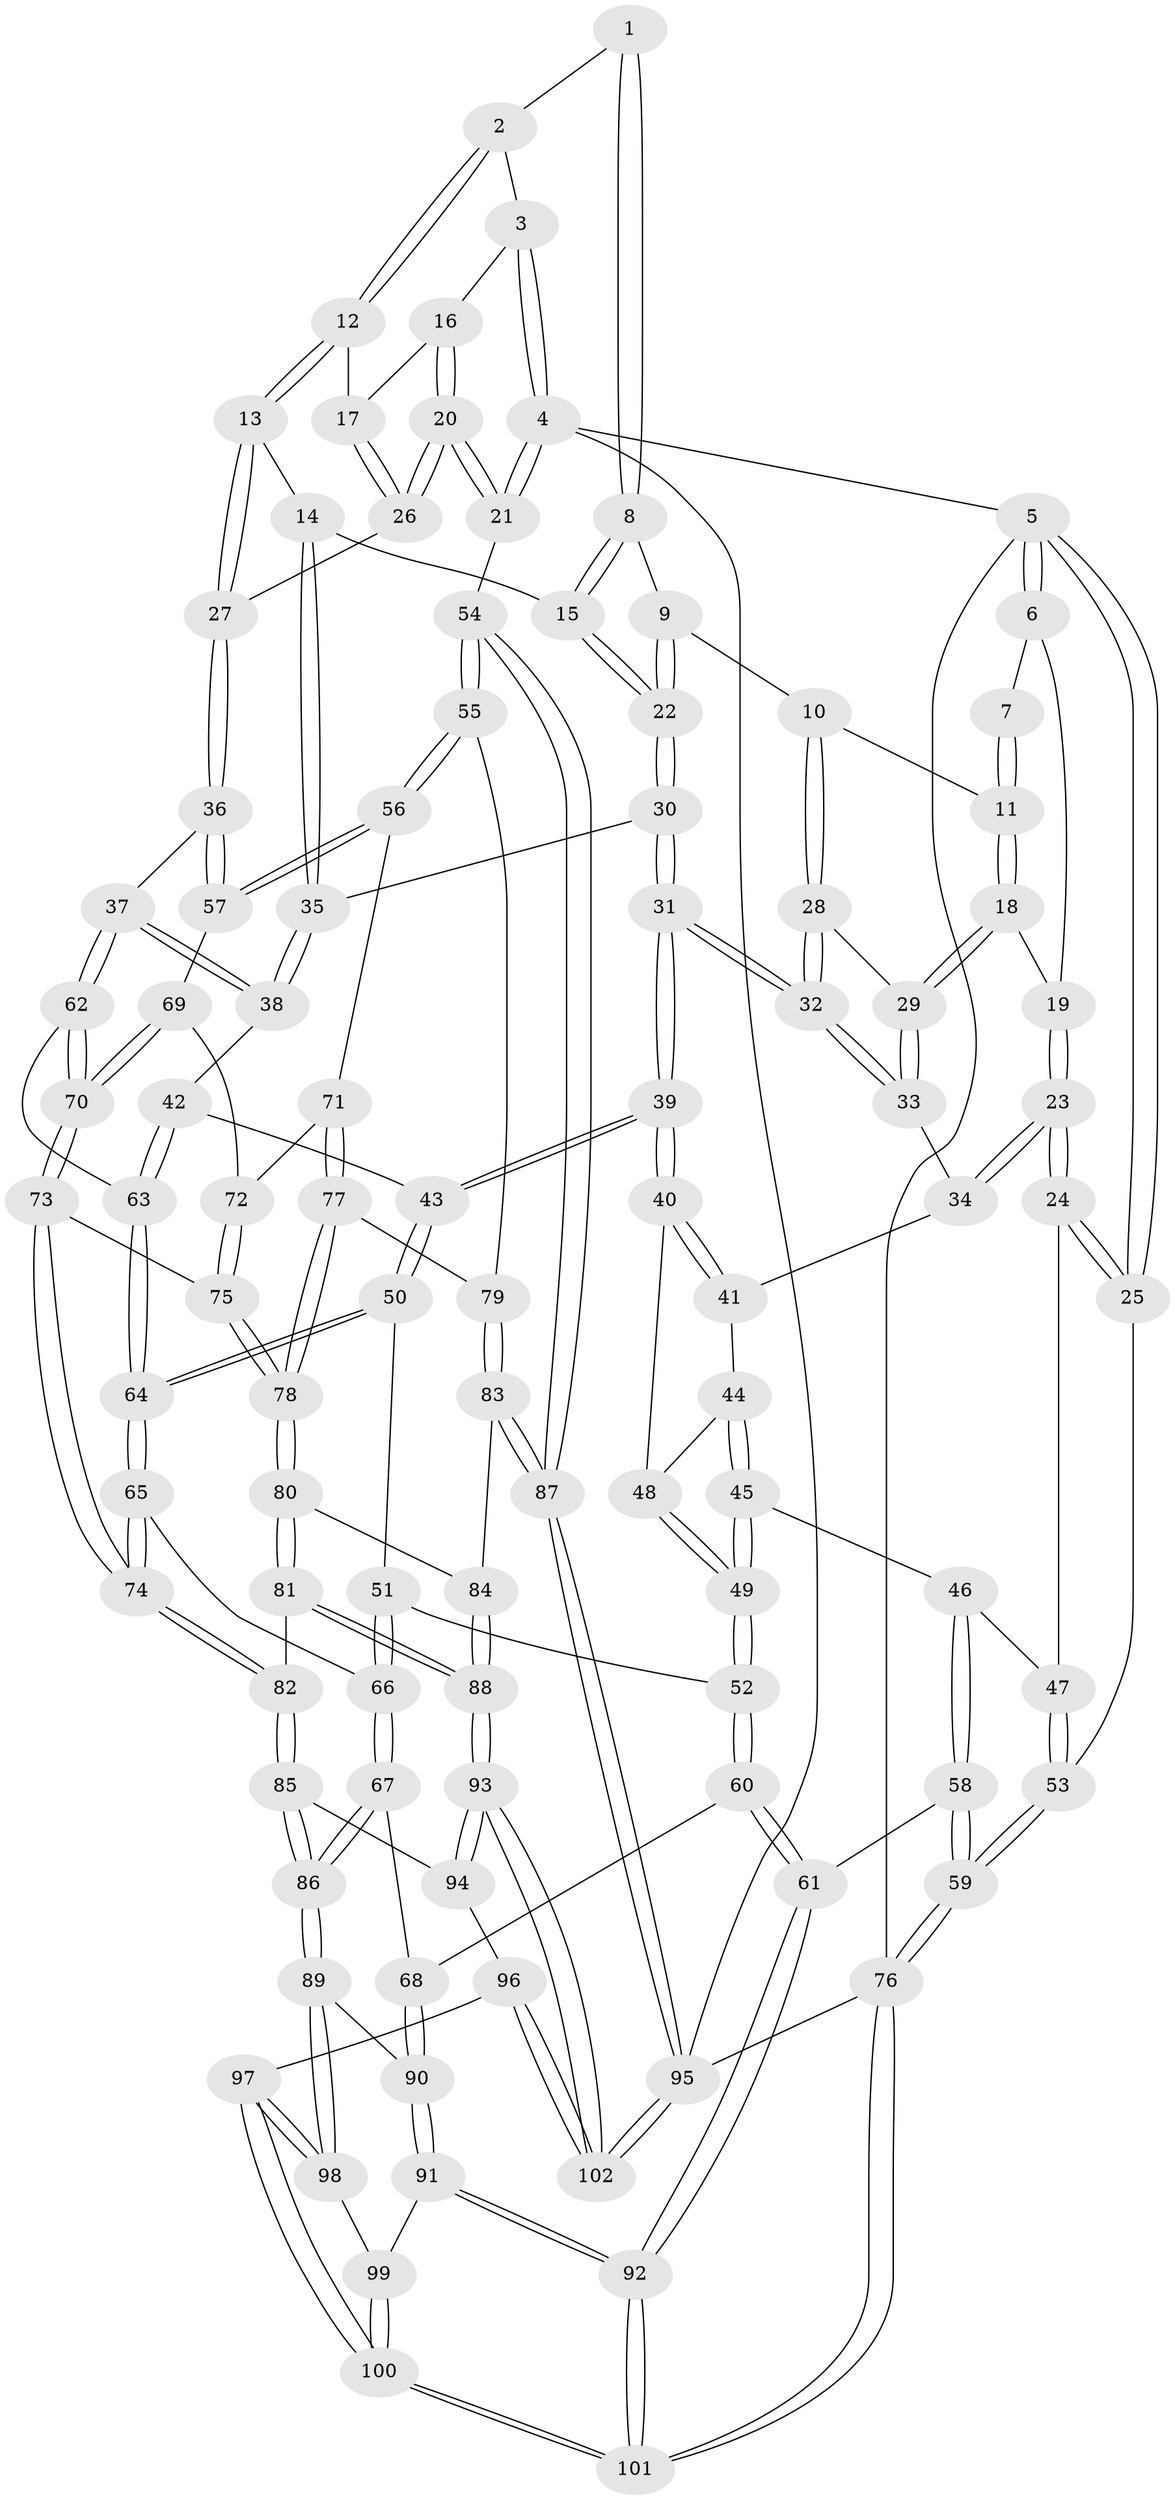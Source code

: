 // Generated by graph-tools (version 1.1) at 2025/51/03/09/25 03:51:03]
// undirected, 102 vertices, 252 edges
graph export_dot {
graph [start="1"]
  node [color=gray90,style=filled];
  1 [pos="+0.5603976807578855+0"];
  2 [pos="+0.8011754467319758+0"];
  3 [pos="+0.8138595277376721+0"];
  4 [pos="+1+0"];
  5 [pos="+0+0"];
  6 [pos="+0+0"];
  7 [pos="+0.1602255383332531+0"];
  8 [pos="+0.5212899251138837+0"];
  9 [pos="+0.40476932551599143+0.0803042615942269"];
  10 [pos="+0.3692664011347515+0.09821934827219855"];
  11 [pos="+0.27904541766663576+0.0554631080057163"];
  12 [pos="+0.7321075832832259+0.09738718636249959"];
  13 [pos="+0.6966778836114176+0.16453423568978362"];
  14 [pos="+0.6215134343369939+0.15402424991912428"];
  15 [pos="+0.5634481530704688+0.09716216669005935"];
  16 [pos="+0.8853493553122878+0.03751838175615878"];
  17 [pos="+0.8334850251039998+0.13331453639827653"];
  18 [pos="+0.2086962435649518+0.13953305563811122"];
  19 [pos="+0.10318763120556516+0.08180908475639118"];
  20 [pos="+1+0.29220314232813865"];
  21 [pos="+1+0.32748271555920616"];
  22 [pos="+0.483936961251545+0.1934359584120207"];
  23 [pos="+0.03380689421023408+0.22774308566157972"];
  24 [pos="+0.0070420671415690915+0.24395567727216302"];
  25 [pos="+0+0.2792795148257849"];
  26 [pos="+0.8473057587108475+0.27542246196832393"];
  27 [pos="+0.7757243200935001+0.2908396049510098"];
  28 [pos="+0.3563424664711079+0.20056312715926433"];
  29 [pos="+0.21015035796416015+0.1515494150391465"];
  30 [pos="+0.4760337793852305+0.22193930730853548"];
  31 [pos="+0.382308007858975+0.2741469986503247"];
  32 [pos="+0.3689854808010647+0.25288059896604204"];
  33 [pos="+0.18829998089320205+0.2282616515073791"];
  34 [pos="+0.18730070282853345+0.22944117627132807"];
  35 [pos="+0.5673458775116271+0.2583583042263936"];
  36 [pos="+0.7259452949688254+0.35251711959598314"];
  37 [pos="+0.6584465775653653+0.37382219062992245"];
  38 [pos="+0.586543546086546+0.3148221949888801"];
  39 [pos="+0.38097540305071337+0.2974893541296539"];
  40 [pos="+0.32600181066388084+0.30944479657872764"];
  41 [pos="+0.19201494539203012+0.2608536788942535"];
  42 [pos="+0.42179115665923034+0.3544481751593317"];
  43 [pos="+0.3974066534731542+0.34200556552344796"];
  44 [pos="+0.19123425495058666+0.3088622656992521"];
  45 [pos="+0.17107058143290976+0.36444079237259275"];
  46 [pos="+0.1388727184910971+0.371181542037341"];
  47 [pos="+0.1241828820355539+0.36004106646463435"];
  48 [pos="+0.29752189790421396+0.32039581127798794"];
  49 [pos="+0.21648612747921667+0.3995531735458338"];
  50 [pos="+0.3560107940209561+0.40337993852846254"];
  51 [pos="+0.29784983543308347+0.4245270964647492"];
  52 [pos="+0.23374895721152777+0.4262294298461058"];
  53 [pos="+0+0.43932562828325494"];
  54 [pos="+1+0.5747338203994923"];
  55 [pos="+1+0.5755255619469497"];
  56 [pos="+0.9082875260068914+0.5601286100310725"];
  57 [pos="+0.8284087753507837+0.5358894691307363"];
  58 [pos="+0+0.6870757821468849"];
  59 [pos="+0+0.7079293504713696"];
  60 [pos="+0.16627988715999195+0.6662331309770693"];
  61 [pos="+0.05822076764435156+0.6860913320802545"];
  62 [pos="+0.5601815463703442+0.5326094802485258"];
  63 [pos="+0.5564535406122963+0.5322134518685837"];
  64 [pos="+0.3903909535809044+0.5916490030522511"];
  65 [pos="+0.3602896829011497+0.6176714304226825"];
  66 [pos="+0.31597403823897585+0.6483733044630827"];
  67 [pos="+0.28716088176210125+0.6732704375589315"];
  68 [pos="+0.26701503804113286+0.6772798465148221"];
  69 [pos="+0.7766277594221116+0.5587934534034864"];
  70 [pos="+0.5923617426392542+0.5716306626136402"];
  71 [pos="+0.7833128940187976+0.6878978851479481"];
  72 [pos="+0.7478420335366212+0.6598004476037894"];
  73 [pos="+0.6098850421539098+0.6589850149805834"];
  74 [pos="+0.5853445412683197+0.7492787077212785"];
  75 [pos="+0.6893200115190795+0.6770888665546239"];
  76 [pos="+0+1"];
  77 [pos="+0.7887304426614831+0.7354102418936049"];
  78 [pos="+0.761982870894729+0.7605599515063006"];
  79 [pos="+0.8041766593272767+0.7352341118876379"];
  80 [pos="+0.7599381703461978+0.7657605793927369"];
  81 [pos="+0.6334657847410106+0.8009153688215841"];
  82 [pos="+0.5830943954327062+0.7662630753129747"];
  83 [pos="+0.9898287681594516+0.8621575647121867"];
  84 [pos="+0.7654520777070021+0.7790595674648748"];
  85 [pos="+0.4918130440554731+0.8246273771907223"];
  86 [pos="+0.47651912285891157+0.8256500430238978"];
  87 [pos="+1+1"];
  88 [pos="+0.8000571328974866+1"];
  89 [pos="+0.46746836169808276+0.8388151574668099"];
  90 [pos="+0.3034134369768323+0.8846305951353728"];
  91 [pos="+0.3011606898483525+0.9118007733982827"];
  92 [pos="+0.2502567878163025+0.9663378190956864"];
  93 [pos="+0.8270087907900027+1"];
  94 [pos="+0.49444616479378095+0.8292502338288623"];
  95 [pos="+1+1"];
  96 [pos="+0.5621220206758466+1"];
  97 [pos="+0.5430889140270321+1"];
  98 [pos="+0.44069407494231766+0.8934491396657336"];
  99 [pos="+0.38647176330862965+0.9347679712465496"];
  100 [pos="+0.3924276798201372+1"];
  101 [pos="+0.171886599248957+1"];
  102 [pos="+0.8299486930005019+1"];
  1 -- 2;
  1 -- 8;
  1 -- 8;
  2 -- 3;
  2 -- 12;
  2 -- 12;
  3 -- 4;
  3 -- 4;
  3 -- 16;
  4 -- 5;
  4 -- 21;
  4 -- 21;
  4 -- 95;
  5 -- 6;
  5 -- 6;
  5 -- 25;
  5 -- 25;
  5 -- 76;
  6 -- 7;
  6 -- 19;
  7 -- 11;
  7 -- 11;
  8 -- 9;
  8 -- 15;
  8 -- 15;
  9 -- 10;
  9 -- 22;
  9 -- 22;
  10 -- 11;
  10 -- 28;
  10 -- 28;
  11 -- 18;
  11 -- 18;
  12 -- 13;
  12 -- 13;
  12 -- 17;
  13 -- 14;
  13 -- 27;
  13 -- 27;
  14 -- 15;
  14 -- 35;
  14 -- 35;
  15 -- 22;
  15 -- 22;
  16 -- 17;
  16 -- 20;
  16 -- 20;
  17 -- 26;
  17 -- 26;
  18 -- 19;
  18 -- 29;
  18 -- 29;
  19 -- 23;
  19 -- 23;
  20 -- 21;
  20 -- 21;
  20 -- 26;
  20 -- 26;
  21 -- 54;
  22 -- 30;
  22 -- 30;
  23 -- 24;
  23 -- 24;
  23 -- 34;
  23 -- 34;
  24 -- 25;
  24 -- 25;
  24 -- 47;
  25 -- 53;
  26 -- 27;
  27 -- 36;
  27 -- 36;
  28 -- 29;
  28 -- 32;
  28 -- 32;
  29 -- 33;
  29 -- 33;
  30 -- 31;
  30 -- 31;
  30 -- 35;
  31 -- 32;
  31 -- 32;
  31 -- 39;
  31 -- 39;
  32 -- 33;
  32 -- 33;
  33 -- 34;
  34 -- 41;
  35 -- 38;
  35 -- 38;
  36 -- 37;
  36 -- 57;
  36 -- 57;
  37 -- 38;
  37 -- 38;
  37 -- 62;
  37 -- 62;
  38 -- 42;
  39 -- 40;
  39 -- 40;
  39 -- 43;
  39 -- 43;
  40 -- 41;
  40 -- 41;
  40 -- 48;
  41 -- 44;
  42 -- 43;
  42 -- 63;
  42 -- 63;
  43 -- 50;
  43 -- 50;
  44 -- 45;
  44 -- 45;
  44 -- 48;
  45 -- 46;
  45 -- 49;
  45 -- 49;
  46 -- 47;
  46 -- 58;
  46 -- 58;
  47 -- 53;
  47 -- 53;
  48 -- 49;
  48 -- 49;
  49 -- 52;
  49 -- 52;
  50 -- 51;
  50 -- 64;
  50 -- 64;
  51 -- 52;
  51 -- 66;
  51 -- 66;
  52 -- 60;
  52 -- 60;
  53 -- 59;
  53 -- 59;
  54 -- 55;
  54 -- 55;
  54 -- 87;
  54 -- 87;
  55 -- 56;
  55 -- 56;
  55 -- 79;
  56 -- 57;
  56 -- 57;
  56 -- 71;
  57 -- 69;
  58 -- 59;
  58 -- 59;
  58 -- 61;
  59 -- 76;
  59 -- 76;
  60 -- 61;
  60 -- 61;
  60 -- 68;
  61 -- 92;
  61 -- 92;
  62 -- 63;
  62 -- 70;
  62 -- 70;
  63 -- 64;
  63 -- 64;
  64 -- 65;
  64 -- 65;
  65 -- 66;
  65 -- 74;
  65 -- 74;
  66 -- 67;
  66 -- 67;
  67 -- 68;
  67 -- 86;
  67 -- 86;
  68 -- 90;
  68 -- 90;
  69 -- 70;
  69 -- 70;
  69 -- 72;
  70 -- 73;
  70 -- 73;
  71 -- 72;
  71 -- 77;
  71 -- 77;
  72 -- 75;
  72 -- 75;
  73 -- 74;
  73 -- 74;
  73 -- 75;
  74 -- 82;
  74 -- 82;
  75 -- 78;
  75 -- 78;
  76 -- 101;
  76 -- 101;
  76 -- 95;
  77 -- 78;
  77 -- 78;
  77 -- 79;
  78 -- 80;
  78 -- 80;
  79 -- 83;
  79 -- 83;
  80 -- 81;
  80 -- 81;
  80 -- 84;
  81 -- 82;
  81 -- 88;
  81 -- 88;
  82 -- 85;
  82 -- 85;
  83 -- 84;
  83 -- 87;
  83 -- 87;
  84 -- 88;
  84 -- 88;
  85 -- 86;
  85 -- 86;
  85 -- 94;
  86 -- 89;
  86 -- 89;
  87 -- 95;
  87 -- 95;
  88 -- 93;
  88 -- 93;
  89 -- 90;
  89 -- 98;
  89 -- 98;
  90 -- 91;
  90 -- 91;
  91 -- 92;
  91 -- 92;
  91 -- 99;
  92 -- 101;
  92 -- 101;
  93 -- 94;
  93 -- 94;
  93 -- 102;
  93 -- 102;
  94 -- 96;
  95 -- 102;
  95 -- 102;
  96 -- 97;
  96 -- 102;
  96 -- 102;
  97 -- 98;
  97 -- 98;
  97 -- 100;
  97 -- 100;
  98 -- 99;
  99 -- 100;
  99 -- 100;
  100 -- 101;
  100 -- 101;
}
